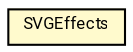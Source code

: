 #!/usr/local/bin/dot
#
# Class diagram 
# Generated by UMLGraph version R5_7_2-60-g0e99a6 (http://www.spinellis.gr/umlgraph/)
#

digraph G {
	graph [fontnames="svg"]
	edge [fontname="Roboto",fontsize=7,labelfontname="Roboto",labelfontsize=7,color="black"];
	node [fontname="Roboto",fontcolor="black",fontsize=8,shape=plaintext,margin=0,width=0,height=0];
	nodesep=0.15;
	ranksep=0.25;
	rankdir=LR;
	// de.lmu.ifi.dbs.elki.visualization.svg.SVGEffects
	c9054301 [label=<<table title="de.lmu.ifi.dbs.elki.visualization.svg.SVGEffects" border="0" cellborder="1" cellspacing="0" cellpadding="2" bgcolor="lemonChiffon" href="SVGEffects.html" target="_parent">
		<tr><td><table border="0" cellspacing="0" cellpadding="1">
		<tr><td align="center" balign="center"> <font face="Roboto">SVGEffects</font> </td></tr>
		</table></td></tr>
		</table>>, URL="SVGEffects.html"];
}

